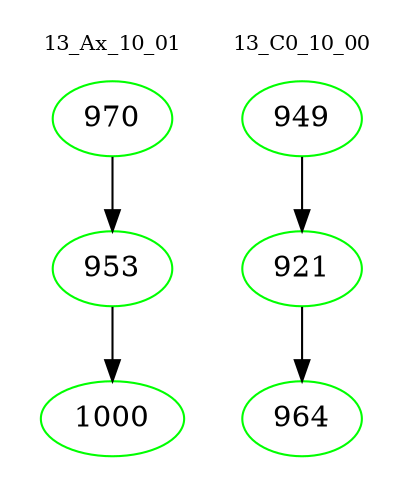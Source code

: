 digraph{
subgraph cluster_0 {
color = white
label = "13_Ax_10_01";
fontsize=10;
T0_970 [label="970", color="green"]
T0_970 -> T0_953 [color="black"]
T0_953 [label="953", color="green"]
T0_953 -> T0_1000 [color="black"]
T0_1000 [label="1000", color="green"]
}
subgraph cluster_1 {
color = white
label = "13_C0_10_00";
fontsize=10;
T1_949 [label="949", color="green"]
T1_949 -> T1_921 [color="black"]
T1_921 [label="921", color="green"]
T1_921 -> T1_964 [color="black"]
T1_964 [label="964", color="green"]
}
}
